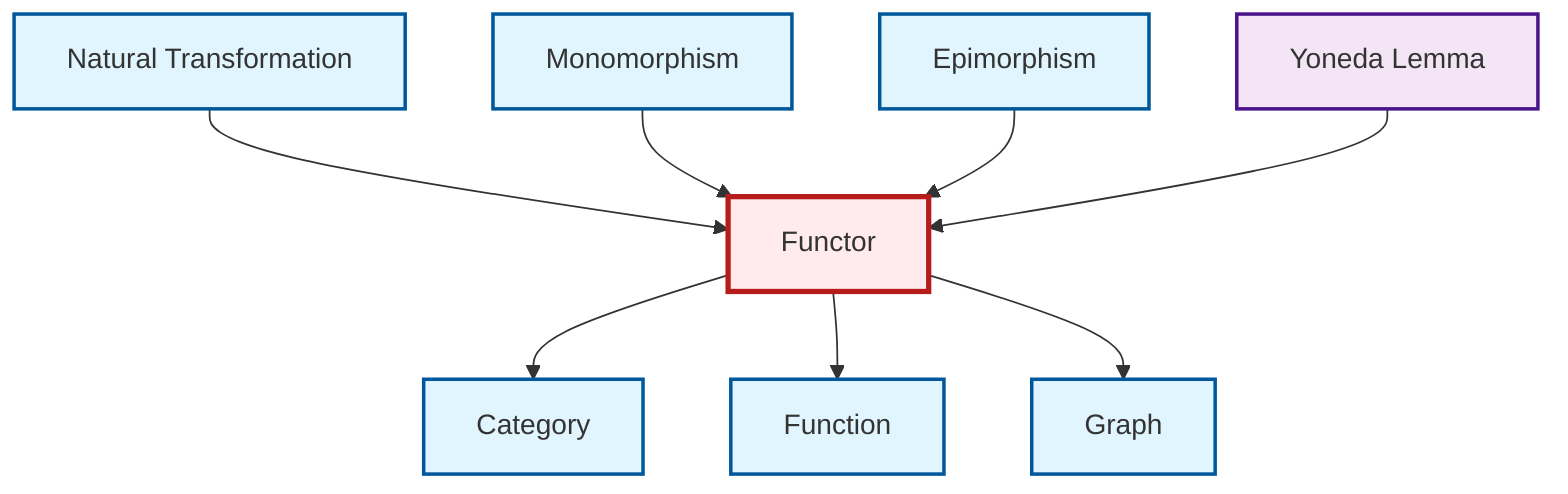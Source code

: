 graph TD
    classDef definition fill:#e1f5fe,stroke:#01579b,stroke-width:2px
    classDef theorem fill:#f3e5f5,stroke:#4a148c,stroke-width:2px
    classDef axiom fill:#fff3e0,stroke:#e65100,stroke-width:2px
    classDef example fill:#e8f5e9,stroke:#1b5e20,stroke-width:2px
    classDef current fill:#ffebee,stroke:#b71c1c,stroke-width:3px
    def-category["Category"]:::definition
    def-epimorphism["Epimorphism"]:::definition
    def-function["Function"]:::definition
    def-natural-transformation["Natural Transformation"]:::definition
    def-graph["Graph"]:::definition
    def-monomorphism["Monomorphism"]:::definition
    thm-yoneda["Yoneda Lemma"]:::theorem
    def-functor["Functor"]:::definition
    def-functor --> def-category
    def-natural-transformation --> def-functor
    def-monomorphism --> def-functor
    def-functor --> def-function
    def-epimorphism --> def-functor
    def-functor --> def-graph
    thm-yoneda --> def-functor
    class def-functor current